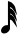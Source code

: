 <?xml version="1.0" encoding="UTF-8"?>
<dia:diagram xmlns:dia="http://www.lysator.liu.se/~alla/dia/">
  <dia:layer name="Segundo Plano" visible="true" connectable="true" active="true">
    <dia:object type="Standard - Beziergon" version="0" id="O0">
      <dia:attribute name="obj_pos">
        <dia:point val="-0.1,3.18"/>
      </dia:attribute>
      <dia:attribute name="obj_bb">
        <dia:rectangle val="-0.398,3.13;0.056,3.55"/>
      </dia:attribute>
      <dia:attribute name="bez_points">
        <dia:point val="-0.1,3.18"/>
        <dia:point val="0.11,3.18"/>
        <dia:point val="-0.02,3.5"/>
        <dia:point val="-0.24,3.5"/>
        <dia:point val="-0.46,3.5"/>
        <dia:point val="-0.31,3.18"/>
      </dia:attribute>
      <dia:attribute name="corner_types">
        <dia:enum val="38437760"/>
        <dia:enum val="0"/>
        <dia:enum val="0"/>
      </dia:attribute>
      <dia:attribute name="line_width">
        <dia:real val="0.1"/>
      </dia:attribute>
      <dia:attribute name="inner_color">
        <dia:color val="#000000ff"/>
      </dia:attribute>
      <dia:attribute name="show_background">
        <dia:boolean val="true"/>
      </dia:attribute>
    </dia:object>
    <dia:object type="Standard - Line" version="0" id="O1">
      <dia:attribute name="obj_pos">
        <dia:point val="0,2"/>
      </dia:attribute>
      <dia:attribute name="obj_bb">
        <dia:rectangle val="-0.05,1.95;0.05,3.27"/>
      </dia:attribute>
      <dia:attribute name="conn_endpoints">
        <dia:point val="0,2"/>
        <dia:point val="0,3.22"/>
      </dia:attribute>
      <dia:attribute name="numcp">
        <dia:int val="1"/>
      </dia:attribute>
    </dia:object>
    <dia:object type="Standard - Polygon" version="0" id="O2">
      <dia:attribute name="obj_pos">
        <dia:point val="0,2.18"/>
      </dia:attribute>
      <dia:attribute name="obj_bb">
        <dia:rectangle val="-0.05,1.926;0.412,2.643"/>
      </dia:attribute>
      <dia:attribute name="poly_points">
        <dia:point val="0,2.18"/>
        <dia:point val="0,2"/>
        <dia:point val="0.1,2.04"/>
        <dia:point val="0.2,2.14"/>
        <dia:point val="0.26,2.24"/>
        <dia:point val="0.3,2.4"/>
        <dia:point val="0.2,2.26"/>
        <dia:point val="0.12,2.2"/>
      </dia:attribute>
      <dia:attribute name="inner_color">
        <dia:color val="#000000ff"/>
      </dia:attribute>
      <dia:attribute name="show_background">
        <dia:boolean val="true"/>
      </dia:attribute>
    </dia:object>
    <dia:object type="Standard - Polygon" version="0" id="O3">
      <dia:attribute name="obj_pos">
        <dia:point val="0,2.5"/>
      </dia:attribute>
      <dia:attribute name="obj_bb">
        <dia:rectangle val="-0.05,2.246;0.412,2.963"/>
      </dia:attribute>
      <dia:attribute name="poly_points">
        <dia:point val="0,2.5"/>
        <dia:point val="0,2.32"/>
        <dia:point val="0.1,2.36"/>
        <dia:point val="0.2,2.46"/>
        <dia:point val="0.26,2.56"/>
        <dia:point val="0.3,2.72"/>
        <dia:point val="0.2,2.58"/>
        <dia:point val="0.12,2.52"/>
      </dia:attribute>
      <dia:attribute name="inner_color">
        <dia:color val="#000000ff"/>
      </dia:attribute>
      <dia:attribute name="show_background">
        <dia:boolean val="true"/>
      </dia:attribute>
    </dia:object>
    <dia:object type="Standard - Polygon" version="0" id="O4">
      <dia:attribute name="obj_pos">
        <dia:point val="0,2.8"/>
      </dia:attribute>
      <dia:attribute name="obj_bb">
        <dia:rectangle val="-0.05,2.546;0.412,3.263"/>
      </dia:attribute>
      <dia:attribute name="poly_points">
        <dia:point val="0,2.8"/>
        <dia:point val="0,2.62"/>
        <dia:point val="0.1,2.66"/>
        <dia:point val="0.2,2.76"/>
        <dia:point val="0.26,2.86"/>
        <dia:point val="0.3,3.02"/>
        <dia:point val="0.2,2.88"/>
        <dia:point val="0.12,2.82"/>
      </dia:attribute>
      <dia:attribute name="inner_color">
        <dia:color val="#000000ff"/>
      </dia:attribute>
      <dia:attribute name="show_background">
        <dia:boolean val="true"/>
      </dia:attribute>
    </dia:object>
  </dia:layer>
</dia:diagram>
